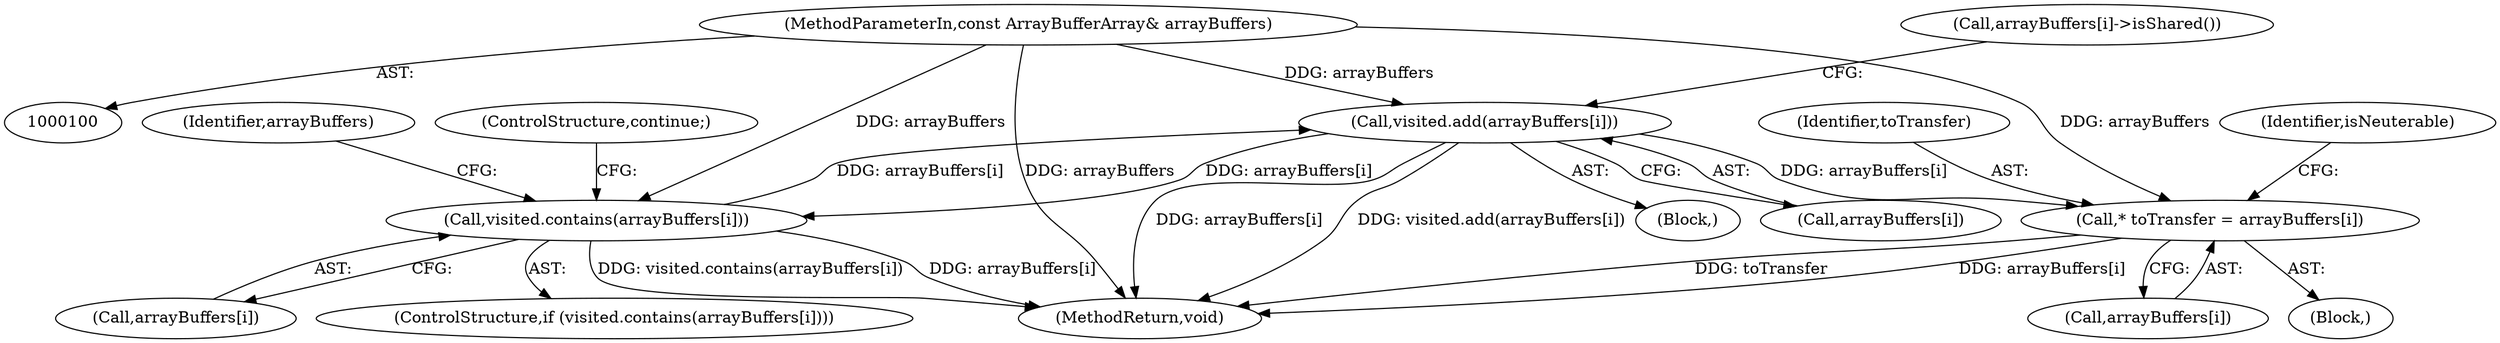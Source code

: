 digraph "0_Chrome_2400ef7b592c31c9883fd1cd60bdea0622e69db3@pointer" {
"1000218" [label="(Call,* toTransfer = arrayBuffers[i])"];
"1000162" [label="(Call,visited.add(arrayBuffers[i]))"];
"1000157" [label="(Call,visited.contains(arrayBuffers[i]))"];
"1000102" [label="(MethodParameterIn,const ArrayBufferArray& arrayBuffers)"];
"1000219" [label="(Identifier,toTransfer)"];
"1000167" [label="(Call,arrayBuffers[i]->isShared())"];
"1000155" [label="(Block,)"];
"1000156" [label="(ControlStructure,if (visited.contains(arrayBuffers[i])))"];
"1000164" [label="(Identifier,arrayBuffers)"];
"1000163" [label="(Call,arrayBuffers[i])"];
"1000220" [label="(Call,arrayBuffers[i])"];
"1000225" [label="(Identifier,isNeuterable)"];
"1000218" [label="(Call,* toTransfer = arrayBuffers[i])"];
"1000162" [label="(Call,visited.add(arrayBuffers[i]))"];
"1000157" [label="(Call,visited.contains(arrayBuffers[i]))"];
"1000161" [label="(ControlStructure,continue;)"];
"1000158" [label="(Call,arrayBuffers[i])"];
"1000102" [label="(MethodParameterIn,const ArrayBufferArray& arrayBuffers)"];
"1000189" [label="(Block,)"];
"1000266" [label="(MethodReturn,void)"];
"1000218" -> "1000189"  [label="AST: "];
"1000218" -> "1000220"  [label="CFG: "];
"1000219" -> "1000218"  [label="AST: "];
"1000220" -> "1000218"  [label="AST: "];
"1000225" -> "1000218"  [label="CFG: "];
"1000218" -> "1000266"  [label="DDG: toTransfer"];
"1000218" -> "1000266"  [label="DDG: arrayBuffers[i]"];
"1000162" -> "1000218"  [label="DDG: arrayBuffers[i]"];
"1000102" -> "1000218"  [label="DDG: arrayBuffers"];
"1000162" -> "1000155"  [label="AST: "];
"1000162" -> "1000163"  [label="CFG: "];
"1000163" -> "1000162"  [label="AST: "];
"1000167" -> "1000162"  [label="CFG: "];
"1000162" -> "1000266"  [label="DDG: arrayBuffers[i]"];
"1000162" -> "1000266"  [label="DDG: visited.add(arrayBuffers[i])"];
"1000162" -> "1000157"  [label="DDG: arrayBuffers[i]"];
"1000157" -> "1000162"  [label="DDG: arrayBuffers[i]"];
"1000102" -> "1000162"  [label="DDG: arrayBuffers"];
"1000157" -> "1000156"  [label="AST: "];
"1000157" -> "1000158"  [label="CFG: "];
"1000158" -> "1000157"  [label="AST: "];
"1000161" -> "1000157"  [label="CFG: "];
"1000164" -> "1000157"  [label="CFG: "];
"1000157" -> "1000266"  [label="DDG: visited.contains(arrayBuffers[i])"];
"1000157" -> "1000266"  [label="DDG: arrayBuffers[i]"];
"1000102" -> "1000157"  [label="DDG: arrayBuffers"];
"1000102" -> "1000100"  [label="AST: "];
"1000102" -> "1000266"  [label="DDG: arrayBuffers"];
}
